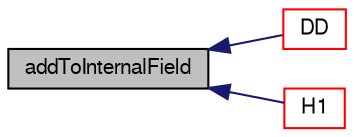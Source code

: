 digraph "addToInternalField"
{
  bgcolor="transparent";
  edge [fontname="FreeSans",fontsize="10",labelfontname="FreeSans",labelfontsize="10"];
  node [fontname="FreeSans",fontsize="10",shape=record];
  rankdir="LR";
  Node456 [label="addToInternalField",height=0.2,width=0.4,color="black", fillcolor="grey75", style="filled", fontcolor="black"];
  Node456 -> Node457 [dir="back",color="midnightblue",fontsize="10",style="solid",fontname="FreeSans"];
  Node457 [label="DD",height=0.2,width=0.4,color="red",URL="$a22358.html#a0882901dbfcbf2ff78c40ac65a2fd945",tooltip="Return the matrix Type diagonal. "];
  Node456 -> Node463 [dir="back",color="midnightblue",fontsize="10",style="solid",fontname="FreeSans"];
  Node463 [label="H1",height=0.2,width=0.4,color="red",URL="$a22358.html#a37a6a42b79a9f56f28f79fab26072d51",tooltip="Return H(1) "];
}
